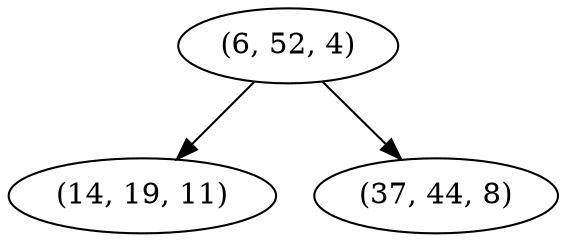 digraph tree {
    "(6, 52, 4)";
    "(14, 19, 11)";
    "(37, 44, 8)";
    "(6, 52, 4)" -> "(14, 19, 11)";
    "(6, 52, 4)" -> "(37, 44, 8)";
}
